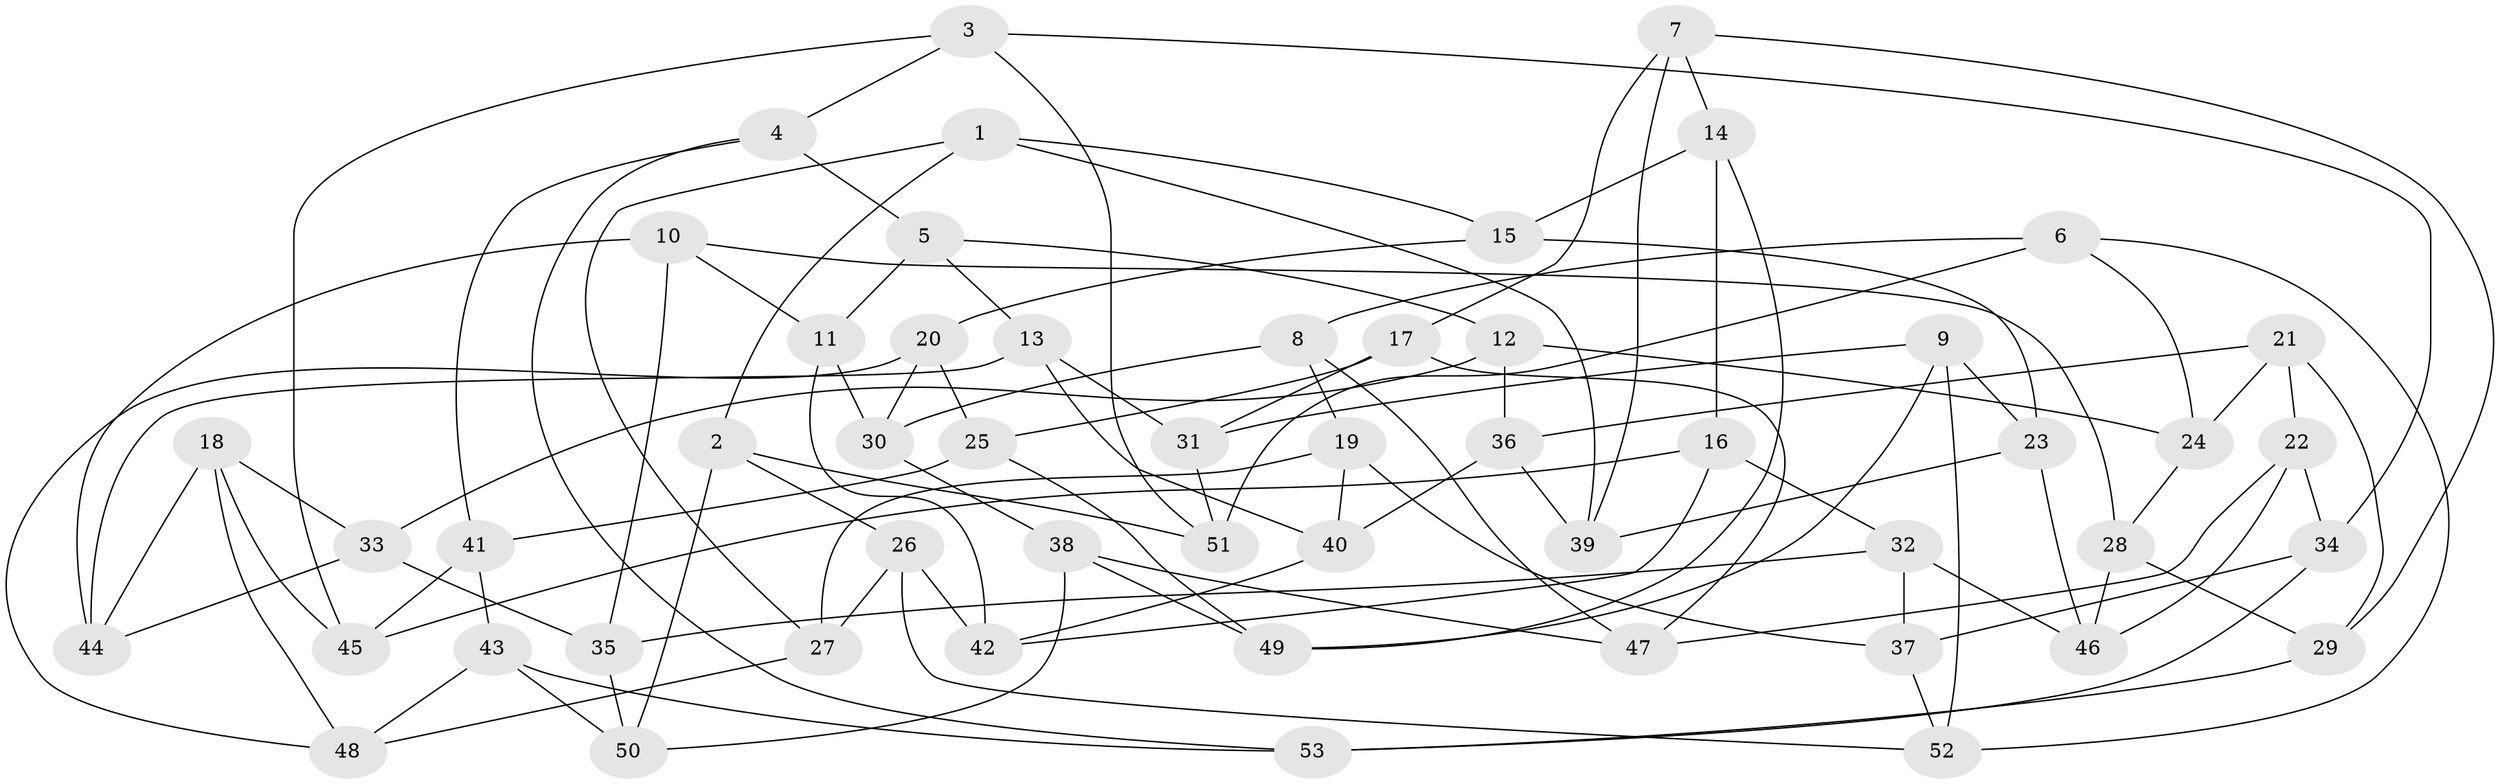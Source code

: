 // Generated by graph-tools (version 1.1) at 2025/50/03/09/25 03:50:51]
// undirected, 53 vertices, 106 edges
graph export_dot {
graph [start="1"]
  node [color=gray90,style=filled];
  1;
  2;
  3;
  4;
  5;
  6;
  7;
  8;
  9;
  10;
  11;
  12;
  13;
  14;
  15;
  16;
  17;
  18;
  19;
  20;
  21;
  22;
  23;
  24;
  25;
  26;
  27;
  28;
  29;
  30;
  31;
  32;
  33;
  34;
  35;
  36;
  37;
  38;
  39;
  40;
  41;
  42;
  43;
  44;
  45;
  46;
  47;
  48;
  49;
  50;
  51;
  52;
  53;
  1 -- 2;
  1 -- 15;
  1 -- 39;
  1 -- 27;
  2 -- 26;
  2 -- 50;
  2 -- 51;
  3 -- 51;
  3 -- 45;
  3 -- 34;
  3 -- 4;
  4 -- 5;
  4 -- 41;
  4 -- 53;
  5 -- 13;
  5 -- 11;
  5 -- 12;
  6 -- 8;
  6 -- 52;
  6 -- 24;
  6 -- 51;
  7 -- 17;
  7 -- 29;
  7 -- 39;
  7 -- 14;
  8 -- 30;
  8 -- 19;
  8 -- 47;
  9 -- 23;
  9 -- 49;
  9 -- 52;
  9 -- 31;
  10 -- 35;
  10 -- 28;
  10 -- 44;
  10 -- 11;
  11 -- 30;
  11 -- 42;
  12 -- 33;
  12 -- 36;
  12 -- 24;
  13 -- 40;
  13 -- 31;
  13 -- 44;
  14 -- 49;
  14 -- 16;
  14 -- 15;
  15 -- 23;
  15 -- 20;
  16 -- 45;
  16 -- 32;
  16 -- 42;
  17 -- 31;
  17 -- 25;
  17 -- 47;
  18 -- 44;
  18 -- 48;
  18 -- 45;
  18 -- 33;
  19 -- 27;
  19 -- 40;
  19 -- 37;
  20 -- 30;
  20 -- 48;
  20 -- 25;
  21 -- 36;
  21 -- 29;
  21 -- 22;
  21 -- 24;
  22 -- 46;
  22 -- 34;
  22 -- 47;
  23 -- 39;
  23 -- 46;
  24 -- 28;
  25 -- 41;
  25 -- 49;
  26 -- 52;
  26 -- 27;
  26 -- 42;
  27 -- 48;
  28 -- 46;
  28 -- 29;
  29 -- 53;
  30 -- 38;
  31 -- 51;
  32 -- 37;
  32 -- 46;
  32 -- 35;
  33 -- 44;
  33 -- 35;
  34 -- 53;
  34 -- 37;
  35 -- 50;
  36 -- 40;
  36 -- 39;
  37 -- 52;
  38 -- 47;
  38 -- 50;
  38 -- 49;
  40 -- 42;
  41 -- 43;
  41 -- 45;
  43 -- 53;
  43 -- 48;
  43 -- 50;
}
